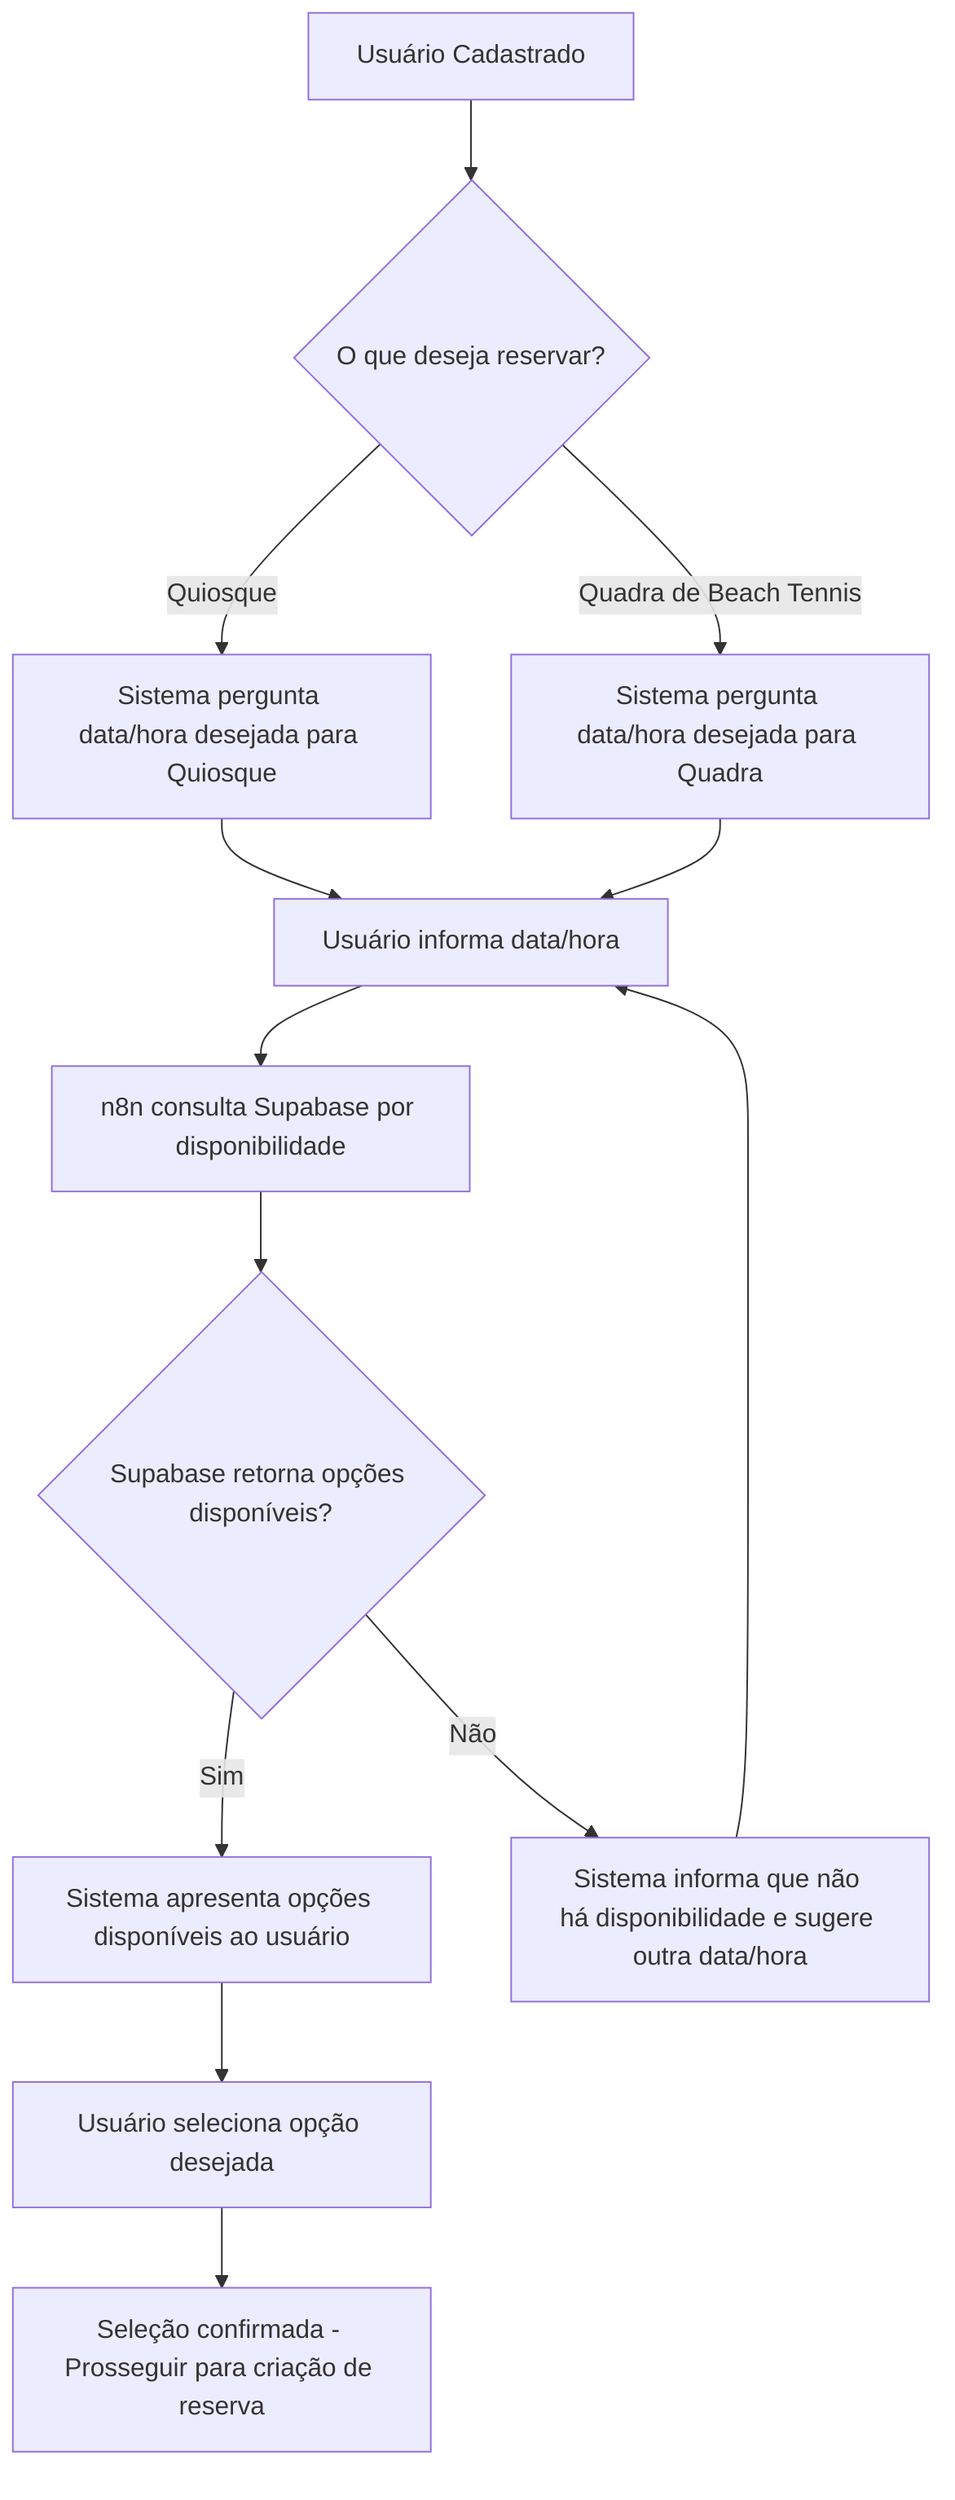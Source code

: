 graph TD
    A[Usuário Cadastrado] --> B{O que deseja reservar?}
    B -- Quiosque --> C[Sistema pergunta data/hora desejada para Quiosque]
    B -- Quadra de Beach Tennis --> D[Sistema pergunta data/hora desejada para Quadra]
    C --> E[Usuário informa data/hora]
    D --> E
    E --> F[n8n consulta Supabase por disponibilidade]
    F --> G{Supabase retorna opções disponíveis?}
    G -- Sim --> H[Sistema apresenta opções disponíveis ao usuário]
    G -- Não --> I[Sistema informa que não há disponibilidade e sugere outra data/hora]
    H --> J[Usuário seleciona opção desejada]
    J --> K[Seleção confirmada - Prosseguir para criação de reserva]
    I --> E